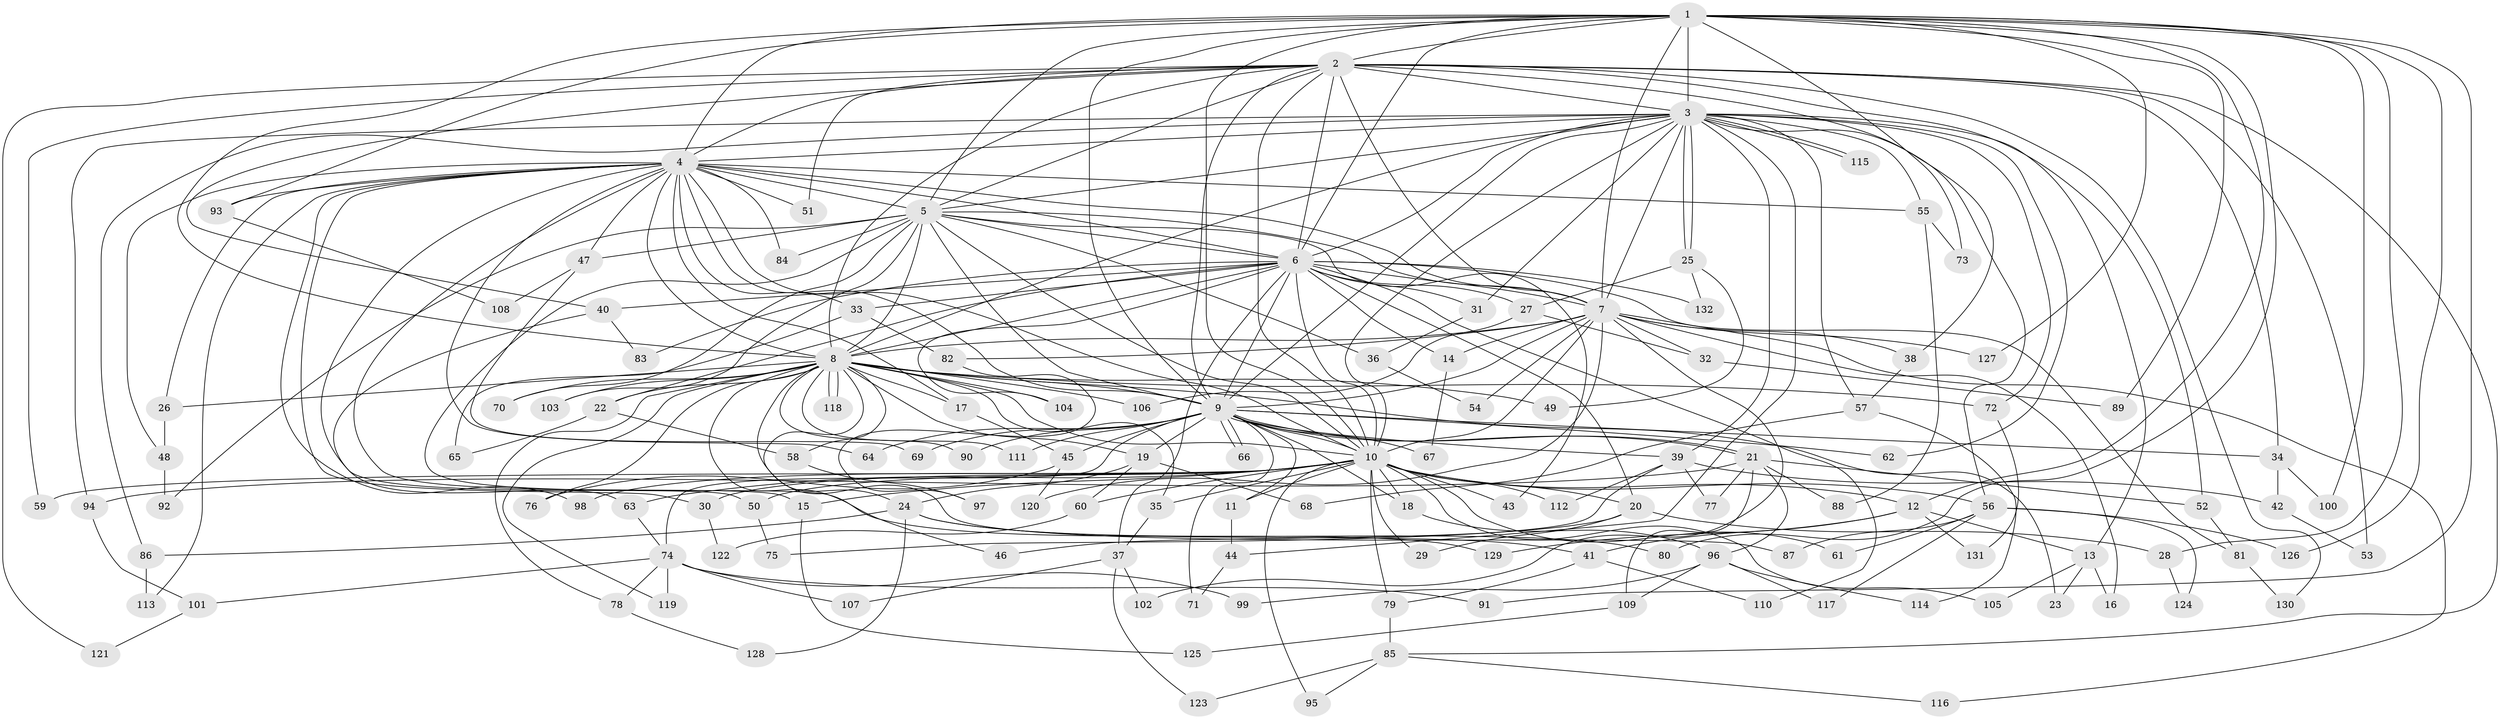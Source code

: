 // Generated by graph-tools (version 1.1) at 2025/46/03/09/25 04:46:06]
// undirected, 132 vertices, 289 edges
graph export_dot {
graph [start="1"]
  node [color=gray90,style=filled];
  1;
  2;
  3;
  4;
  5;
  6;
  7;
  8;
  9;
  10;
  11;
  12;
  13;
  14;
  15;
  16;
  17;
  18;
  19;
  20;
  21;
  22;
  23;
  24;
  25;
  26;
  27;
  28;
  29;
  30;
  31;
  32;
  33;
  34;
  35;
  36;
  37;
  38;
  39;
  40;
  41;
  42;
  43;
  44;
  45;
  46;
  47;
  48;
  49;
  50;
  51;
  52;
  53;
  54;
  55;
  56;
  57;
  58;
  59;
  60;
  61;
  62;
  63;
  64;
  65;
  66;
  67;
  68;
  69;
  70;
  71;
  72;
  73;
  74;
  75;
  76;
  77;
  78;
  79;
  80;
  81;
  82;
  83;
  84;
  85;
  86;
  87;
  88;
  89;
  90;
  91;
  92;
  93;
  94;
  95;
  96;
  97;
  98;
  99;
  100;
  101;
  102;
  103;
  104;
  105;
  106;
  107;
  108;
  109;
  110;
  111;
  112;
  113;
  114;
  115;
  116;
  117;
  118;
  119;
  120;
  121;
  122;
  123;
  124;
  125;
  126;
  127;
  128;
  129;
  130;
  131;
  132;
  1 -- 2;
  1 -- 3;
  1 -- 4;
  1 -- 5;
  1 -- 6;
  1 -- 7;
  1 -- 8;
  1 -- 9;
  1 -- 10;
  1 -- 12;
  1 -- 28;
  1 -- 73;
  1 -- 80;
  1 -- 89;
  1 -- 91;
  1 -- 93;
  1 -- 100;
  1 -- 126;
  1 -- 127;
  2 -- 3;
  2 -- 4;
  2 -- 5;
  2 -- 6;
  2 -- 7;
  2 -- 8;
  2 -- 9;
  2 -- 10;
  2 -- 34;
  2 -- 38;
  2 -- 40;
  2 -- 51;
  2 -- 52;
  2 -- 53;
  2 -- 59;
  2 -- 85;
  2 -- 121;
  2 -- 130;
  3 -- 4;
  3 -- 5;
  3 -- 6;
  3 -- 7;
  3 -- 8;
  3 -- 9;
  3 -- 10;
  3 -- 13;
  3 -- 25;
  3 -- 25;
  3 -- 31;
  3 -- 39;
  3 -- 44;
  3 -- 55;
  3 -- 56;
  3 -- 57;
  3 -- 62;
  3 -- 72;
  3 -- 86;
  3 -- 94;
  3 -- 115;
  3 -- 115;
  4 -- 5;
  4 -- 6;
  4 -- 7;
  4 -- 8;
  4 -- 9;
  4 -- 10;
  4 -- 15;
  4 -- 17;
  4 -- 26;
  4 -- 30;
  4 -- 33;
  4 -- 47;
  4 -- 48;
  4 -- 50;
  4 -- 51;
  4 -- 55;
  4 -- 64;
  4 -- 84;
  4 -- 93;
  4 -- 98;
  4 -- 113;
  5 -- 6;
  5 -- 7;
  5 -- 8;
  5 -- 9;
  5 -- 10;
  5 -- 36;
  5 -- 43;
  5 -- 47;
  5 -- 70;
  5 -- 84;
  5 -- 92;
  5 -- 103;
  5 -- 129;
  6 -- 7;
  6 -- 8;
  6 -- 9;
  6 -- 10;
  6 -- 14;
  6 -- 20;
  6 -- 22;
  6 -- 27;
  6 -- 31;
  6 -- 33;
  6 -- 37;
  6 -- 40;
  6 -- 81;
  6 -- 83;
  6 -- 104;
  6 -- 110;
  6 -- 132;
  7 -- 8;
  7 -- 9;
  7 -- 10;
  7 -- 14;
  7 -- 16;
  7 -- 32;
  7 -- 38;
  7 -- 54;
  7 -- 82;
  7 -- 102;
  7 -- 116;
  7 -- 120;
  7 -- 127;
  8 -- 9;
  8 -- 10;
  8 -- 17;
  8 -- 19;
  8 -- 22;
  8 -- 23;
  8 -- 24;
  8 -- 26;
  8 -- 35;
  8 -- 46;
  8 -- 49;
  8 -- 58;
  8 -- 70;
  8 -- 72;
  8 -- 76;
  8 -- 78;
  8 -- 87;
  8 -- 90;
  8 -- 103;
  8 -- 104;
  8 -- 106;
  8 -- 111;
  8 -- 118;
  8 -- 118;
  8 -- 119;
  9 -- 10;
  9 -- 11;
  9 -- 18;
  9 -- 19;
  9 -- 21;
  9 -- 21;
  9 -- 34;
  9 -- 39;
  9 -- 45;
  9 -- 62;
  9 -- 64;
  9 -- 66;
  9 -- 66;
  9 -- 67;
  9 -- 69;
  9 -- 71;
  9 -- 74;
  9 -- 90;
  9 -- 111;
  10 -- 11;
  10 -- 12;
  10 -- 15;
  10 -- 18;
  10 -- 20;
  10 -- 29;
  10 -- 30;
  10 -- 35;
  10 -- 43;
  10 -- 50;
  10 -- 56;
  10 -- 59;
  10 -- 60;
  10 -- 61;
  10 -- 63;
  10 -- 79;
  10 -- 95;
  10 -- 98;
  10 -- 105;
  10 -- 112;
  11 -- 44;
  12 -- 13;
  12 -- 41;
  12 -- 129;
  12 -- 131;
  13 -- 16;
  13 -- 23;
  13 -- 105;
  14 -- 67;
  15 -- 125;
  17 -- 45;
  18 -- 96;
  19 -- 24;
  19 -- 60;
  19 -- 68;
  20 -- 28;
  20 -- 29;
  20 -- 46;
  21 -- 52;
  21 -- 77;
  21 -- 88;
  21 -- 94;
  21 -- 96;
  21 -- 109;
  22 -- 58;
  22 -- 65;
  24 -- 41;
  24 -- 80;
  24 -- 86;
  24 -- 128;
  25 -- 27;
  25 -- 49;
  25 -- 132;
  26 -- 48;
  27 -- 32;
  27 -- 106;
  28 -- 124;
  30 -- 122;
  31 -- 36;
  32 -- 89;
  33 -- 65;
  33 -- 82;
  34 -- 42;
  34 -- 100;
  35 -- 37;
  36 -- 54;
  37 -- 102;
  37 -- 107;
  37 -- 123;
  38 -- 57;
  39 -- 42;
  39 -- 75;
  39 -- 77;
  39 -- 112;
  40 -- 63;
  40 -- 83;
  41 -- 79;
  41 -- 110;
  42 -- 53;
  44 -- 71;
  45 -- 76;
  45 -- 120;
  47 -- 69;
  47 -- 108;
  48 -- 92;
  50 -- 75;
  52 -- 81;
  55 -- 73;
  55 -- 88;
  56 -- 61;
  56 -- 87;
  56 -- 117;
  56 -- 124;
  56 -- 126;
  57 -- 68;
  57 -- 114;
  58 -- 97;
  60 -- 122;
  63 -- 74;
  72 -- 131;
  74 -- 78;
  74 -- 91;
  74 -- 99;
  74 -- 101;
  74 -- 107;
  74 -- 119;
  78 -- 128;
  79 -- 85;
  81 -- 130;
  82 -- 97;
  85 -- 95;
  85 -- 116;
  85 -- 123;
  86 -- 113;
  93 -- 108;
  94 -- 101;
  96 -- 99;
  96 -- 109;
  96 -- 114;
  96 -- 117;
  101 -- 121;
  109 -- 125;
}
